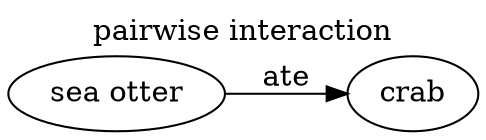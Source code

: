 digraph pairwise {
    rankdir=LR;
    labelloc="t";
    label="pairwise interaction";
    a [label="sea otter"];
    b [label="crab"];

    a -> b [label="ate"];

}

